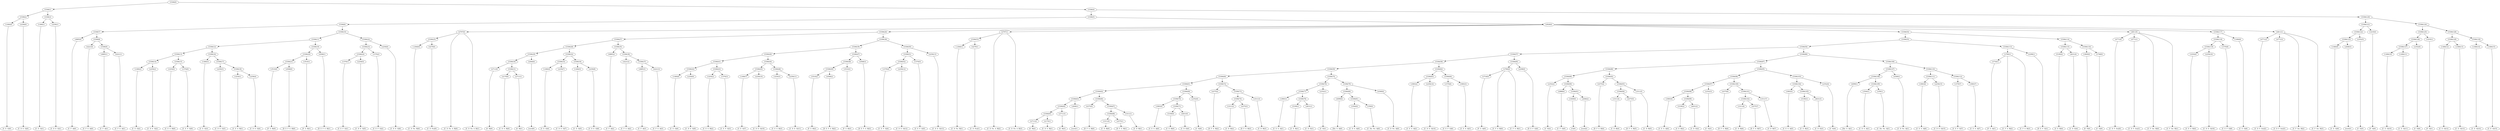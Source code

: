 digraph sample{
"L1484(0)"->"[C  E  G](0)"
"L2256(0)"->"[C  D  E  G](0)"
"L5306(2)"->"L1484(0)"
"L5306(2)"->"L2256(0)"
"L1484(1)"->"[C  E  G](1)"
"L2256(1)"->"[C  D  E  G](1)"
"L5306(3)"->"L1484(1)"
"L5306(3)"->"L2256(1)"
"L5306(1)"->"L5306(2)"
"L5306(1)"->"L5306(3)"
"L4885(0)"->"[C  F  A](0)"
"L4221(0)"->"[C  F  G  A](0)"
"L4885(1)"->"[C  F  A](1)"
"L4221(1)"->"[C  F  G  A](1)"
"L5306(9)"->"L4885(1)"
"L5306(9)"->"L4221(1)"
"L5306(8)"->"L4221(0)"
"L5306(8)"->"L5306(9)"
"L5306(7)"->"L4885(0)"
"L5306(7)"->"L5306(8)"
"L1484(2)"->"[C  E  G](2)"
"L2256(2)"->"[C  D  E  G](2)"
"L5306(14)"->"L1484(2)"
"L5306(14)"->"L2256(2)"
"L3254(0)"->"[C  E  G  B](0)"
"L1576(0)"->"[C  E  F  G](0)"
"L5306(15)"->"L3254(0)"
"L5306(15)"->"L1576(0)"
"L5306(13)"->"L5306(14)"
"L5306(13)"->"L5306(15)"
"L1484(3)"->"[C  E  G](3)"
"L2256(3)"->"[C  D  E  G](3)"
"L3254(1)"->"[C  E  G  B](1)"
"L2256(4)"->"[C  D  E  G](4)"
"L5306(18)"->"L3254(1)"
"L5306(18)"->"L2256(4)"
"L5306(17)"->"L2256(3)"
"L5306(17)"->"L5306(18)"
"L5306(16)"->"L1484(3)"
"L5306(16)"->"L5306(17)"
"L5306(12)"->"L5306(13)"
"L5306(12)"->"L5306(16)"
"L3510(0)"->"[F  G  B](0)"
"L4568(0)"->"[D  E  F  G  B](0)"
"L5306(21)"->"L3510(0)"
"L5306(21)"->"L4568(0)"
"L3510(1)"->"[F  G  B](1)"
"L5306(20)"->"L5306(21)"
"L5306(20)"->"L3510(1)"
"L4568(1)"->"[D  E  F  G  B](1)"
"L5306(19)"->"L5306(20)"
"L5306(19)"->"L4568(1)"
"L5306(11)"->"L5306(12)"
"L5306(11)"->"L5306(19)"
"L1576(1)"->"[C  E  F  G](1)"
"L2256(5)"->"[C  D  E  G](5)"
"L5306(24)"->"L1576(1)"
"L5306(24)"->"L2256(5)"
"L1576(2)"->"[C  E  F  G](2)"
"L5306(23)"->"L5306(24)"
"L5306(23)"->"L1576(2)"
"L2256(6)"->"[C  D  E  G](6)"
"L5306(22)"->"L5306(23)"
"L5306(22)"->"L2256(6)"
"L5306(10)"->"L5306(11)"
"L5306(10)"->"L5306(22)"
"L5306(6)"->"L5306(7)"
"L5306(6)"->"L5306(10)"
"L-2046(0)"->"[C  D  Fis  B](0)"
"L4279(0)"->"[C  D  Fis](0)"
"L5306(25)"->"L-2046(0)"
"L5306(25)"->"L4279(0)"
"L4797(0)"->"[C  D  Fis  A  B](0)"
"L4797(0)"->"L5306(25)"
"L4797(0)"->"[C  D  Fis  A  B](1)"
"L2711(0)"->"[G  B](0)"
"L2170(0)"->"[C  D  G  B](0)"
"L2711(1)"->"[G  B](1)"
"L5306(31)"->"L2170(0)"
"L5306(31)"->"L2711(1)"
"L5306(30)"->"L2711(0)"
"L5306(30)"->"L5306(31)"
"L2646(0)"->"[rest](0)"
"L5306(29)"->"L5306(30)"
"L5306(29)"->"L2646(0)"
"L1484(4)"->"[C  E  G](4)"
"L2256(7)"->"[C  D  E  G](7)"
"L5306(33)"->"L1484(4)"
"L5306(33)"->"L2256(7)"
"L1484(5)"->"[C  E  G](5)"
"L2256(8)"->"[C  D  E  G](8)"
"L5306(34)"->"L1484(5)"
"L5306(34)"->"L2256(8)"
"L5306(32)"->"L5306(33)"
"L5306(32)"->"L5306(34)"
"L5306(28)"->"L5306(29)"
"L5306(28)"->"L5306(32)"
"L4885(2)"->"[C  F  A](2)"
"L4221(2)"->"[C  F  G  A](2)"
"L4885(3)"->"[C  F  A](3)"
"L4221(3)"->"[C  F  G  A](3)"
"L5306(37)"->"L4885(3)"
"L5306(37)"->"L4221(3)"
"L5306(36)"->"L4221(2)"
"L5306(36)"->"L5306(37)"
"L5306(35)"->"L4885(2)"
"L5306(35)"->"L5306(36)"
"L5306(27)"->"L5306(28)"
"L5306(27)"->"L5306(35)"
"L1484(6)"->"[C  E  G](6)"
"L2256(9)"->"[C  D  E  G](9)"
"L5306(42)"->"L1484(6)"
"L5306(42)"->"L2256(9)"
"L3254(2)"->"[C  E  G  B](2)"
"L1576(3)"->"[C  E  F  G](3)"
"L5306(43)"->"L3254(2)"
"L5306(43)"->"L1576(3)"
"L5306(41)"->"L5306(42)"
"L5306(41)"->"L5306(43)"
"L1484(7)"->"[C  E  G](7)"
"L2256(10)"->"[C  D  E  G](10)"
"L5306(45)"->"L1484(7)"
"L5306(45)"->"L2256(10)"
"L3254(3)"->"[C  E  G  B](3)"
"L2256(11)"->"[C  D  E  G](11)"
"L5306(46)"->"L3254(3)"
"L5306(46)"->"L2256(11)"
"L5306(44)"->"L5306(45)"
"L5306(44)"->"L5306(46)"
"L5306(40)"->"L5306(41)"
"L5306(40)"->"L5306(44)"
"L3510(2)"->"[F  G  B](2)"
"L4568(2)"->"[D  E  F  G  B](2)"
"L5306(49)"->"L3510(2)"
"L5306(49)"->"L4568(2)"
"L3510(3)"->"[F  G  B](3)"
"L5306(48)"->"L5306(49)"
"L5306(48)"->"L3510(3)"
"L4568(3)"->"[D  E  F  G  B](3)"
"L5306(47)"->"L5306(48)"
"L5306(47)"->"L4568(3)"
"L5306(39)"->"L5306(40)"
"L5306(39)"->"L5306(47)"
"L1576(4)"->"[C  E  F  G](4)"
"L2256(12)"->"[C  D  E  G](12)"
"L5306(52)"->"L1576(4)"
"L5306(52)"->"L2256(12)"
"L1576(5)"->"[C  E  F  G](5)"
"L5306(51)"->"L5306(52)"
"L5306(51)"->"L1576(5)"
"L2256(13)"->"[C  D  E  G](13)"
"L5306(50)"->"L5306(51)"
"L5306(50)"->"L2256(13)"
"L5306(38)"->"L5306(39)"
"L5306(38)"->"L5306(50)"
"L5306(26)"->"L5306(27)"
"L5306(26)"->"L5306(38)"
"L-2046(1)"->"[C  D  Fis  B](1)"
"L4279(1)"->"[C  D  Fis](1)"
"L5306(53)"->"L-2046(1)"
"L5306(53)"->"L4279(1)"
"L4797(1)"->"[C  D  Fis  A  B](2)"
"L4797(1)"->"L5306(53)"
"L4797(1)"->"[C  D  Fis  A  B](3)"
"L2711(2)"->"[G  B](2)"
"L2170(1)"->"[C  D  G  B](1)"
"L5306(65)"->"L2711(2)"
"L5306(65)"->"L2170(1)"
"L2711(3)"->"[G  B](3)"
"L5306(64)"->"L5306(65)"
"L5306(64)"->"L2711(3)"
"L2646(1)"->"[rest](1)"
"L5306(63)"->"L5306(64)"
"L5306(63)"->"L2646(1)"
"L4375(0)"->"[D  F  G  B](0)"
"L3311(0)"->"[C  D  B](0)"
"L4375(1)"->"[D  F  G  B](1)"
"L5306(68)"->"L3311(0)"
"L5306(68)"->"L4375(1)"
"L3311(1)"->"[C  D  B](1)"
"L5306(67)"->"L5306(68)"
"L5306(67)"->"L3311(1)"
"L5306(66)"->"L4375(0)"
"L5306(66)"->"L5306(67)"
"L5306(62)"->"L5306(63)"
"L5306(62)"->"L5306(66)"
"L3083(0)"->"[C  E  G  A](0)"
"L5190(0)"->"[C  E  B](0)"
"L4631(0)"->"[C  D  E](0)"
"L5306(71)"->"L5190(0)"
"L5306(71)"->"L4631(0)"
"L5306(70)"->"L3083(0)"
"L5306(70)"->"L5306(71)"
"L2352(0)"->"[C  E](0)"
"L5306(69)"->"L5306(70)"
"L5306(69)"->"L2352(0)"
"L5306(61)"->"L5306(62)"
"L5306(61)"->"L5306(69)"
"L4375(2)"->"[D  F  G  B](2)"
"L3311(2)"->"[C  D  B](2)"
"L4375(3)"->"[D  F  G  B](3)"
"L5306(74)"->"L3311(2)"
"L5306(74)"->"L4375(3)"
"L3311(3)"->"[C  D  B](3)"
"L5306(73)"->"L5306(74)"
"L5306(73)"->"L3311(3)"
"L5306(72)"->"L4375(2)"
"L5306(72)"->"L5306(73)"
"L5306(60)"->"L5306(61)"
"L5306(60)"->"L5306(72)"
"L3083(1)"->"[C  E  G  A](1)"
"L5190(1)"->"[C  E  B](1)"
"L4631(1)"->"[C  D  E](1)"
"L5306(78)"->"L5190(1)"
"L5306(78)"->"L4631(1)"
"L5306(77)"->"L3083(1)"
"L5306(77)"->"L5306(78)"
"L2352(1)"->"[C  E](1)"
"L5306(76)"->"L5306(77)"
"L5306(76)"->"L2352(1)"
"L4099(0)"->"[Dis  G  A](0)"
"L3544(0)"->"[C  D  G  A](0)"
"L359(0)"->"[C  Dis  Fis  A](0)"
"L5306(81)"->"L3544(0)"
"L5306(81)"->"L359(0)"
"L5306(80)"->"L4099(0)"
"L5306(80)"->"L5306(81)"
"L4369(0)"->"[C  D  Fis  A](0)"
"L5306(79)"->"L5306(80)"
"L5306(79)"->"L4369(0)"
"L5306(75)"->"L5306(76)"
"L5306(75)"->"L5306(79)"
"L5306(59)"->"L5306(60)"
"L5306(59)"->"L5306(75)"
"L3083(2)"->"[C  E  G  A](2)"
"L2256(14)"->"[C  D  E  G](14)"
"L5306(83)"->"L3083(2)"
"L5306(83)"->"L2256(14)"
"L1576(6)"->"[C  E  F  G](6)"
"L3083(3)"->"[C  E  G  A](3)"
"L5306(84)"->"L1576(6)"
"L5306(84)"->"L3083(3)"
"L5306(82)"->"L5306(83)"
"L5306(82)"->"L5306(84)"
"L5306(58)"->"L5306(59)"
"L5306(58)"->"L5306(82)"
"L3734(0)"->"[F  G  A](0)"
"L3780(0)"->"[C  F  G  B](0)"
"L3780(0)"->"L3734(0)"
"L3780(0)"->"[C  F  G  B](1)"
"L2298(0)"->"[D  E  F  G](0)"
"L5306(85)"->"L3780(0)"
"L5306(85)"->"L2298(0)"
"L5306(57)"->"L5306(58)"
"L5306(57)"->"L5306(85)"
"L2352(2)"->"[C  E](2)"
"L2888(0)"->"[C  F  G](0)"
"L3449(0)"->"[C](0)"
"L2646(2)"->"[rest](2)"
"L5306(91)"->"L3449(0)"
"L5306(91)"->"L2646(2)"
"L5306(90)"->"L2888(0)"
"L5306(90)"->"L5306(91)"
"L5306(89)"->"L2352(2)"
"L5306(89)"->"L5306(90)"
"L4375(4)"->"[D  F  G  B](4)"
"L3311(4)"->"[C  D  B](4)"
"L4375(5)"->"[D  F  G  B](5)"
"L5306(94)"->"L3311(4)"
"L5306(94)"->"L4375(5)"
"L3311(5)"->"[C  D  B](5)"
"L5306(93)"->"L5306(94)"
"L5306(93)"->"L3311(5)"
"L5306(92)"->"L4375(4)"
"L5306(92)"->"L5306(93)"
"L5306(88)"->"L5306(89)"
"L5306(88)"->"L5306(92)"
"L3083(4)"->"[C  E  G  A](4)"
"L5190(2)"->"[C  E  B](2)"
"L4631(2)"->"[C  D  E](2)"
"L5306(99)"->"L5190(2)"
"L5306(99)"->"L4631(2)"
"L5306(98)"->"L3083(4)"
"L5306(98)"->"L5306(99)"
"L2352(3)"->"[C  E](3)"
"L5306(97)"->"L5306(98)"
"L5306(97)"->"L2352(3)"
"L4375(6)"->"[D  F  G  B](6)"
"L3311(6)"->"[C  D  B](6)"
"L4375(7)"->"[D  F  G  B](7)"
"L5306(102)"->"L3311(6)"
"L5306(102)"->"L4375(7)"
"L3311(7)"->"[C  D  B](7)"
"L5306(101)"->"L5306(102)"
"L5306(101)"->"L3311(7)"
"L5306(100)"->"L4375(6)"
"L5306(100)"->"L5306(101)"
"L5306(96)"->"L5306(97)"
"L5306(96)"->"L5306(100)"
"L3083(5)"->"[C  E  G  A](5)"
"L5190(3)"->"[C  E  B](3)"
"L4631(3)"->"[C  D  E](3)"
"L5306(105)"->"L5190(3)"
"L5306(105)"->"L4631(3)"
"L5306(104)"->"L3083(5)"
"L5306(104)"->"L5306(105)"
"L2352(4)"->"[C  E](4)"
"L5306(103)"->"L5306(104)"
"L5306(103)"->"L2352(4)"
"L5306(95)"->"L5306(96)"
"L5306(95)"->"L5306(103)"
"L5306(87)"->"L5306(88)"
"L5306(87)"->"L5306(95)"
"L4099(1)"->"[Dis  G  A](1)"
"L3544(1)"->"[C  D  G  A](1)"
"L359(1)"->"[C  Dis  Fis  A](1)"
"L5306(109)"->"L3544(1)"
"L5306(109)"->"L359(1)"
"L5306(108)"->"L4099(1)"
"L5306(108)"->"L5306(109)"
"L4369(1)"->"[C  D  Fis  A](1)"
"L5306(107)"->"L5306(108)"
"L5306(107)"->"L4369(1)"
"L3083(6)"->"[C  E  G  A](6)"
"L2256(15)"->"[C  D  E  G](15)"
"L5306(111)"->"L3083(6)"
"L5306(111)"->"L2256(15)"
"L1576(7)"->"[C  E  F  G](7)"
"L3083(7)"->"[C  E  G  A](7)"
"L5306(112)"->"L1576(7)"
"L5306(112)"->"L3083(7)"
"L5306(110)"->"L5306(111)"
"L5306(110)"->"L5306(112)"
"L5306(106)"->"L5306(107)"
"L5306(106)"->"L5306(110)"
"L5306(86)"->"L5306(87)"
"L5306(86)"->"L5306(106)"
"L5306(56)"->"L5306(57)"
"L5306(56)"->"L5306(86)"
"L3734(1)"->"[F  G  A](1)"
"L3780(1)"->"[C  F  G  B](2)"
"L3780(1)"->"L3734(1)"
"L3780(1)"->"[C  F  G  B](3)"
"L2298(1)"->"[D  E  F  G](1)"
"L5306(113)"->"L3780(1)"
"L5306(113)"->"L2298(1)"
"L5306(55)"->"L5306(56)"
"L5306(55)"->"L5306(113)"
"L5190(4)"->"[C  E  B](4)"
"L4631(4)"->"[C  D  E](4)"
"L5306(115)"->"L5190(4)"
"L5306(115)"->"L4631(4)"
"L3849(0)"->"[E  F](0)"
"L3748(0)"->"[C  G](0)"
"L5306(116)"->"L3849(0)"
"L5306(116)"->"L3748(0)"
"L5306(114)"->"L5306(115)"
"L5306(114)"->"L5306(116)"
"L5306(54)"->"L5306(55)"
"L5306(54)"->"L5306(114)"
"L4771(0)"->"[C  D  F  Gis](0)"
"L4771(1)"->"[C  D  F  Gis](1)"
"L4811(0)"->"L4771(0)"
"L4811(0)"->"[C  F  Gis  B](0)"
"L4811(0)"->"L4771(1)"
"L4811(0)"->"[C  F  Gis  B](1)"
"L3254(4)"->"[C  E  G  B](4)"
"L2256(16)"->"[C  D  E  G](16)"
"L5306(119)"->"L3254(4)"
"L5306(119)"->"L2256(16)"
"L1576(8)"->"[C  E  F  G](8)"
"L5306(118)"->"L5306(119)"
"L5306(118)"->"L1576(8)"
"L1484(8)"->"[C  E  G](8)"
"L5306(117)"->"L5306(118)"
"L5306(117)"->"L1484(8)"
"L4771(2)"->"[C  D  F  Gis](2)"
"L4771(3)"->"[C  D  F  Gis](3)"
"L4811(1)"->"L4771(2)"
"L4811(1)"->"[C  F  Gis  B](2)"
"L4811(1)"->"L4771(3)"
"L4811(1)"->"[C  F  Gis  B](3)"
"L4928(0)"->"L4797(0)"
"L4928(0)"->"L5306(26)"
"L4928(0)"->"L4797(1)"
"L4928(0)"->"L5306(54)"
"L4928(0)"->"L4811(0)"
"L4928(0)"->"L5306(117)"
"L4928(0)"->"L4811(1)"
"L5306(5)"->"L5306(6)"
"L5306(5)"->"L4928(0)"
"L1484(9)"->"[C  E  G](9)"
"L2646(3)"->"[rest](3)"
"L5306(123)"->"L1484(9)"
"L5306(123)"->"L2646(3)"
"L2352(5)"->"[C  E](5)"
"L5306(122)"->"L5306(123)"
"L5306(122)"->"L2352(5)"
"L3235(0)"->"[F  G](0)"
"L5306(121)"->"L5306(122)"
"L5306(121)"->"L3235(0)"
"L1484(10)"->"[C  E  G](10)"
"L1484(11)"->"[C  E  G](11)"
"L5306(127)"->"L1484(10)"
"L5306(127)"->"L1484(11)"
"L2352(6)"->"[C  E](6)"
"L5306(126)"->"L5306(127)"
"L5306(126)"->"L2352(6)"
"L3235(1)"->"[F  G](1)"
"L5306(125)"->"L5306(126)"
"L5306(125)"->"L3235(1)"
"L1484(12)"->"[C  E  G](12)"
"L1484(13)"->"[C  E  G](13)"
"L5306(129)"->"L1484(12)"
"L5306(129)"->"L1484(13)"
"L1484(14)"->"[C  E  G](14)"
"L1484(15)"->"[C  E  G](15)"
"L5306(130)"->"L1484(14)"
"L5306(130)"->"L1484(15)"
"L5306(128)"->"L5306(129)"
"L5306(128)"->"L5306(130)"
"L5306(124)"->"L5306(125)"
"L5306(124)"->"L5306(128)"
"L5306(120)"->"L5306(121)"
"L5306(120)"->"L5306(124)"
"L5306(4)"->"L5306(5)"
"L5306(4)"->"L5306(120)"
"L5306(0)"->"L5306(1)"
"L5306(0)"->"L5306(4)"
{rank = min; "L5306(0)"}
{rank = same; "L5306(1)"; "L5306(4)";}
{rank = same; "L5306(2)"; "L5306(3)"; "L5306(5)"; "L5306(120)";}
{rank = same; "L1484(0)"; "L2256(0)"; "L1484(1)"; "L2256(1)"; "L5306(6)"; "L4928(0)"; "L5306(121)"; "L5306(124)";}
{rank = same; "L5306(7)"; "L5306(10)"; "L4797(0)"; "L5306(26)"; "L4797(1)"; "L5306(54)"; "L4811(0)"; "L5306(117)"; "L4811(1)"; "L5306(122)"; "L3235(0)"; "L5306(125)"; "L5306(128)";}
{rank = same; "L4885(0)"; "L5306(8)"; "L5306(11)"; "L5306(22)"; "L5306(25)"; "L5306(27)"; "L5306(38)"; "L5306(53)"; "L5306(55)"; "L5306(114)"; "L4771(0)"; "L4771(1)"; "L5306(118)"; "L1484(8)"; "L4771(2)"; "L4771(3)"; "L5306(123)"; "L2352(5)"; "L5306(126)"; "L3235(1)"; "L5306(129)"; "L5306(130)";}
{rank = same; "L4221(0)"; "L5306(9)"; "L5306(12)"; "L5306(19)"; "L5306(23)"; "L2256(6)"; "L-2046(0)"; "L4279(0)"; "L5306(28)"; "L5306(35)"; "L5306(39)"; "L5306(50)"; "L-2046(1)"; "L4279(1)"; "L5306(56)"; "L5306(113)"; "L5306(115)"; "L5306(116)"; "L5306(119)"; "L1576(8)"; "L1484(9)"; "L2646(3)"; "L5306(127)"; "L2352(6)"; "L1484(12)"; "L1484(13)"; "L1484(14)"; "L1484(15)";}
{rank = same; "L4885(1)"; "L4221(1)"; "L5306(13)"; "L5306(16)"; "L5306(20)"; "L4568(1)"; "L5306(24)"; "L1576(2)"; "L5306(29)"; "L5306(32)"; "L4885(2)"; "L5306(36)"; "L5306(40)"; "L5306(47)"; "L5306(51)"; "L2256(13)"; "L5306(57)"; "L5306(86)"; "L3780(1)"; "L2298(1)"; "L5190(4)"; "L4631(4)"; "L3849(0)"; "L3748(0)"; "L3254(4)"; "L2256(16)"; "L1484(10)"; "L1484(11)";}
{rank = same; "L5306(14)"; "L5306(15)"; "L1484(3)"; "L5306(17)"; "L5306(21)"; "L3510(1)"; "L1576(1)"; "L2256(5)"; "L5306(30)"; "L2646(0)"; "L5306(33)"; "L5306(34)"; "L4221(2)"; "L5306(37)"; "L5306(41)"; "L5306(44)"; "L5306(48)"; "L4568(3)"; "L5306(52)"; "L1576(5)"; "L5306(58)"; "L5306(85)"; "L5306(87)"; "L5306(106)"; "L3734(1)";}
{rank = same; "L1484(2)"; "L2256(2)"; "L3254(0)"; "L1576(0)"; "L2256(3)"; "L5306(18)"; "L3510(0)"; "L4568(0)"; "L2711(0)"; "L5306(31)"; "L1484(4)"; "L2256(7)"; "L1484(5)"; "L2256(8)"; "L4885(3)"; "L4221(3)"; "L5306(42)"; "L5306(43)"; "L5306(45)"; "L5306(46)"; "L5306(49)"; "L3510(3)"; "L1576(4)"; "L2256(12)"; "L5306(59)"; "L5306(82)"; "L3780(0)"; "L2298(0)"; "L5306(88)"; "L5306(95)"; "L5306(107)"; "L5306(110)";}
{rank = same; "L3254(1)"; "L2256(4)"; "L2170(0)"; "L2711(1)"; "L1484(6)"; "L2256(9)"; "L3254(2)"; "L1576(3)"; "L1484(7)"; "L2256(10)"; "L3254(3)"; "L2256(11)"; "L3510(2)"; "L4568(2)"; "L5306(60)"; "L5306(75)"; "L5306(83)"; "L5306(84)"; "L3734(0)"; "L5306(89)"; "L5306(92)"; "L5306(96)"; "L5306(103)"; "L5306(108)"; "L4369(1)"; "L5306(111)"; "L5306(112)";}
{rank = same; "L5306(61)"; "L5306(72)"; "L5306(76)"; "L5306(79)"; "L3083(2)"; "L2256(14)"; "L1576(6)"; "L3083(3)"; "L2352(2)"; "L5306(90)"; "L4375(4)"; "L5306(93)"; "L5306(97)"; "L5306(100)"; "L5306(104)"; "L2352(4)"; "L4099(1)"; "L5306(109)"; "L3083(6)"; "L2256(15)"; "L1576(7)"; "L3083(7)";}
{rank = same; "L5306(62)"; "L5306(69)"; "L4375(2)"; "L5306(73)"; "L5306(77)"; "L2352(1)"; "L5306(80)"; "L4369(0)"; "L2888(0)"; "L5306(91)"; "L5306(94)"; "L3311(5)"; "L5306(98)"; "L2352(3)"; "L4375(6)"; "L5306(101)"; "L3083(5)"; "L5306(105)"; "L3544(1)"; "L359(1)";}
{rank = same; "L5306(63)"; "L5306(66)"; "L5306(70)"; "L2352(0)"; "L5306(74)"; "L3311(3)"; "L3083(1)"; "L5306(78)"; "L4099(0)"; "L5306(81)"; "L3449(0)"; "L2646(2)"; "L3311(4)"; "L4375(5)"; "L3083(4)"; "L5306(99)"; "L5306(102)"; "L3311(7)"; "L5190(3)"; "L4631(3)";}
{rank = same; "L5306(64)"; "L2646(1)"; "L4375(0)"; "L5306(67)"; "L3083(0)"; "L5306(71)"; "L3311(2)"; "L4375(3)"; "L5190(1)"; "L4631(1)"; "L3544(0)"; "L359(0)"; "L5190(2)"; "L4631(2)"; "L3311(6)"; "L4375(7)";}
{rank = same; "L5306(65)"; "L2711(3)"; "L5306(68)"; "L3311(1)"; "L5190(0)"; "L4631(0)";}
{rank = same; "L2711(2)"; "L2170(1)"; "L3311(0)"; "L4375(1)";}
{rank = max; "[C  D  B](0)"; "[C  D  B](1)"; "[C  D  B](2)"; "[C  D  B](3)"; "[C  D  B](4)"; "[C  D  B](5)"; "[C  D  B](6)"; "[C  D  B](7)"; "[C  D  E  G](0)"; "[C  D  E  G](1)"; "[C  D  E  G](10)"; "[C  D  E  G](11)"; "[C  D  E  G](12)"; "[C  D  E  G](13)"; "[C  D  E  G](14)"; "[C  D  E  G](15)"; "[C  D  E  G](16)"; "[C  D  E  G](2)"; "[C  D  E  G](3)"; "[C  D  E  G](4)"; "[C  D  E  G](5)"; "[C  D  E  G](6)"; "[C  D  E  G](7)"; "[C  D  E  G](8)"; "[C  D  E  G](9)"; "[C  D  E](0)"; "[C  D  E](1)"; "[C  D  E](2)"; "[C  D  E](3)"; "[C  D  E](4)"; "[C  D  F  Gis](0)"; "[C  D  F  Gis](1)"; "[C  D  F  Gis](2)"; "[C  D  F  Gis](3)"; "[C  D  Fis  A  B](0)"; "[C  D  Fis  A  B](1)"; "[C  D  Fis  A  B](2)"; "[C  D  Fis  A  B](3)"; "[C  D  Fis  A](0)"; "[C  D  Fis  A](1)"; "[C  D  Fis  B](0)"; "[C  D  Fis  B](1)"; "[C  D  Fis](0)"; "[C  D  Fis](1)"; "[C  D  G  A](0)"; "[C  D  G  A](1)"; "[C  D  G  B](0)"; "[C  D  G  B](1)"; "[C  Dis  Fis  A](0)"; "[C  Dis  Fis  A](1)"; "[C  E  B](0)"; "[C  E  B](1)"; "[C  E  B](2)"; "[C  E  B](3)"; "[C  E  B](4)"; "[C  E  F  G](0)"; "[C  E  F  G](1)"; "[C  E  F  G](2)"; "[C  E  F  G](3)"; "[C  E  F  G](4)"; "[C  E  F  G](5)"; "[C  E  F  G](6)"; "[C  E  F  G](7)"; "[C  E  F  G](8)"; "[C  E  G  A](0)"; "[C  E  G  A](1)"; "[C  E  G  A](2)"; "[C  E  G  A](3)"; "[C  E  G  A](4)"; "[C  E  G  A](5)"; "[C  E  G  A](6)"; "[C  E  G  A](7)"; "[C  E  G  B](0)"; "[C  E  G  B](1)"; "[C  E  G  B](2)"; "[C  E  G  B](3)"; "[C  E  G  B](4)"; "[C  E  G](0)"; "[C  E  G](1)"; "[C  E  G](10)"; "[C  E  G](11)"; "[C  E  G](12)"; "[C  E  G](13)"; "[C  E  G](14)"; "[C  E  G](15)"; "[C  E  G](2)"; "[C  E  G](3)"; "[C  E  G](4)"; "[C  E  G](5)"; "[C  E  G](6)"; "[C  E  G](7)"; "[C  E  G](8)"; "[C  E  G](9)"; "[C  E](0)"; "[C  E](1)"; "[C  E](2)"; "[C  E](3)"; "[C  E](4)"; "[C  E](5)"; "[C  E](6)"; "[C  F  A](0)"; "[C  F  A](1)"; "[C  F  A](2)"; "[C  F  A](3)"; "[C  F  G  A](0)"; "[C  F  G  A](1)"; "[C  F  G  A](2)"; "[C  F  G  A](3)"; "[C  F  G  B](0)"; "[C  F  G  B](1)"; "[C  F  G  B](2)"; "[C  F  G  B](3)"; "[C  F  G](0)"; "[C  F  Gis  B](0)"; "[C  F  Gis  B](1)"; "[C  F  Gis  B](2)"; "[C  F  Gis  B](3)"; "[C  G](0)"; "[C](0)"; "[D  E  F  G  B](0)"; "[D  E  F  G  B](1)"; "[D  E  F  G  B](2)"; "[D  E  F  G  B](3)"; "[D  E  F  G](0)"; "[D  E  F  G](1)"; "[D  F  G  B](0)"; "[D  F  G  B](1)"; "[D  F  G  B](2)"; "[D  F  G  B](3)"; "[D  F  G  B](4)"; "[D  F  G  B](5)"; "[D  F  G  B](6)"; "[D  F  G  B](7)"; "[Dis  G  A](0)"; "[Dis  G  A](1)"; "[E  F](0)"; "[F  G  A](0)"; "[F  G  A](1)"; "[F  G  B](0)"; "[F  G  B](1)"; "[F  G  B](2)"; "[F  G  B](3)"; "[F  G](0)"; "[F  G](1)"; "[G  B](0)"; "[G  B](1)"; "[G  B](2)"; "[G  B](3)"; "[rest](0)"; "[rest](1)"; "[rest](2)"; "[rest](3)";}
}